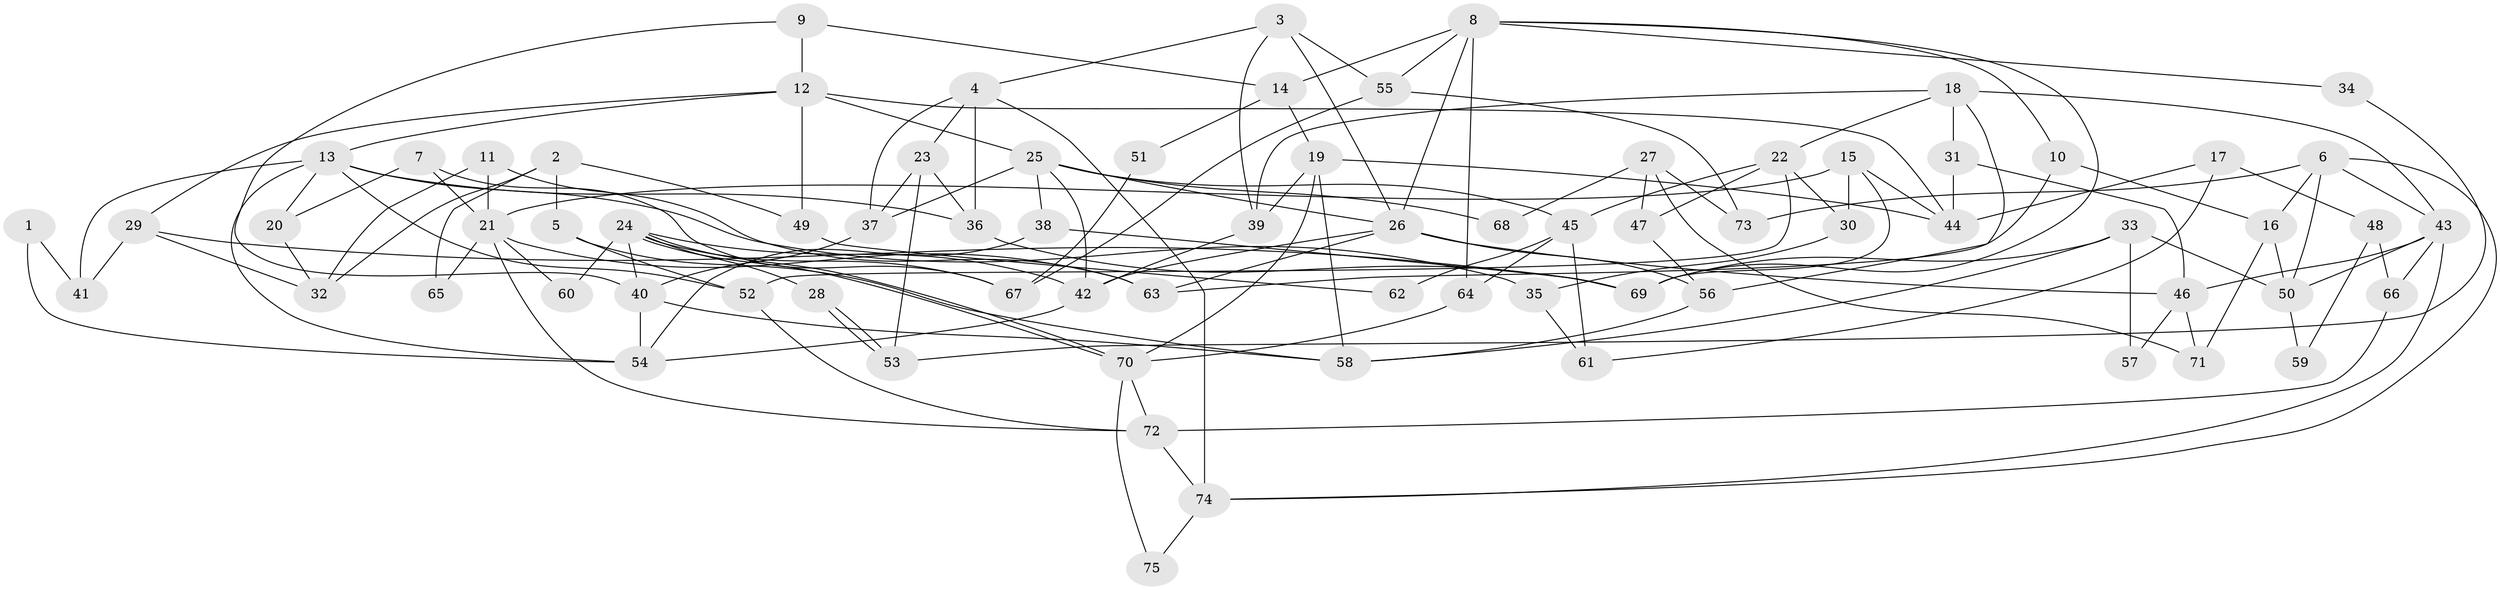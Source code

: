 // coarse degree distribution, {2: 0.13333333333333333, 6: 0.06666666666666667, 9: 0.13333333333333333, 7: 0.06666666666666667, 12: 0.03333333333333333, 5: 0.13333333333333333, 3: 0.13333333333333333, 8: 0.06666666666666667, 11: 0.06666666666666667, 4: 0.16666666666666666}
// Generated by graph-tools (version 1.1) at 2025/18/03/04/25 18:18:51]
// undirected, 75 vertices, 150 edges
graph export_dot {
graph [start="1"]
  node [color=gray90,style=filled];
  1;
  2;
  3;
  4;
  5;
  6;
  7;
  8;
  9;
  10;
  11;
  12;
  13;
  14;
  15;
  16;
  17;
  18;
  19;
  20;
  21;
  22;
  23;
  24;
  25;
  26;
  27;
  28;
  29;
  30;
  31;
  32;
  33;
  34;
  35;
  36;
  37;
  38;
  39;
  40;
  41;
  42;
  43;
  44;
  45;
  46;
  47;
  48;
  49;
  50;
  51;
  52;
  53;
  54;
  55;
  56;
  57;
  58;
  59;
  60;
  61;
  62;
  63;
  64;
  65;
  66;
  67;
  68;
  69;
  70;
  71;
  72;
  73;
  74;
  75;
  1 -- 54;
  1 -- 41;
  2 -- 32;
  2 -- 5;
  2 -- 49;
  2 -- 65;
  3 -- 4;
  3 -- 39;
  3 -- 26;
  3 -- 55;
  4 -- 23;
  4 -- 37;
  4 -- 36;
  4 -- 74;
  5 -- 58;
  5 -- 52;
  6 -- 16;
  6 -- 74;
  6 -- 43;
  6 -- 50;
  6 -- 73;
  7 -- 21;
  7 -- 67;
  7 -- 20;
  8 -- 26;
  8 -- 10;
  8 -- 14;
  8 -- 34;
  8 -- 55;
  8 -- 64;
  8 -- 69;
  9 -- 40;
  9 -- 12;
  9 -- 14;
  10 -- 63;
  10 -- 16;
  11 -- 21;
  11 -- 63;
  11 -- 32;
  12 -- 25;
  12 -- 13;
  12 -- 29;
  12 -- 44;
  12 -- 49;
  13 -- 20;
  13 -- 54;
  13 -- 35;
  13 -- 36;
  13 -- 41;
  13 -- 52;
  14 -- 19;
  14 -- 51;
  15 -- 69;
  15 -- 44;
  15 -- 21;
  15 -- 30;
  16 -- 71;
  16 -- 50;
  17 -- 44;
  17 -- 61;
  17 -- 48;
  18 -- 31;
  18 -- 39;
  18 -- 22;
  18 -- 43;
  18 -- 56;
  19 -- 58;
  19 -- 39;
  19 -- 44;
  19 -- 70;
  20 -- 32;
  21 -- 72;
  21 -- 60;
  21 -- 63;
  21 -- 65;
  22 -- 52;
  22 -- 30;
  22 -- 45;
  22 -- 47;
  23 -- 37;
  23 -- 36;
  23 -- 53;
  24 -- 42;
  24 -- 70;
  24 -- 70;
  24 -- 28;
  24 -- 40;
  24 -- 60;
  24 -- 67;
  25 -- 38;
  25 -- 45;
  25 -- 26;
  25 -- 37;
  25 -- 42;
  25 -- 68;
  26 -- 42;
  26 -- 46;
  26 -- 56;
  26 -- 63;
  27 -- 73;
  27 -- 47;
  27 -- 68;
  27 -- 71;
  28 -- 53;
  28 -- 53;
  29 -- 69;
  29 -- 32;
  29 -- 41;
  30 -- 35;
  31 -- 44;
  31 -- 46;
  33 -- 69;
  33 -- 50;
  33 -- 57;
  33 -- 58;
  34 -- 53;
  35 -- 61;
  36 -- 69;
  37 -- 40;
  38 -- 69;
  38 -- 54;
  39 -- 42;
  40 -- 58;
  40 -- 54;
  42 -- 54;
  43 -- 46;
  43 -- 50;
  43 -- 66;
  43 -- 74;
  45 -- 64;
  45 -- 61;
  45 -- 62;
  46 -- 57;
  46 -- 71;
  47 -- 56;
  48 -- 66;
  48 -- 59;
  49 -- 62;
  50 -- 59;
  51 -- 67;
  52 -- 72;
  55 -- 67;
  55 -- 73;
  56 -- 58;
  64 -- 70;
  66 -- 72;
  70 -- 72;
  70 -- 75;
  72 -- 74;
  74 -- 75;
}
